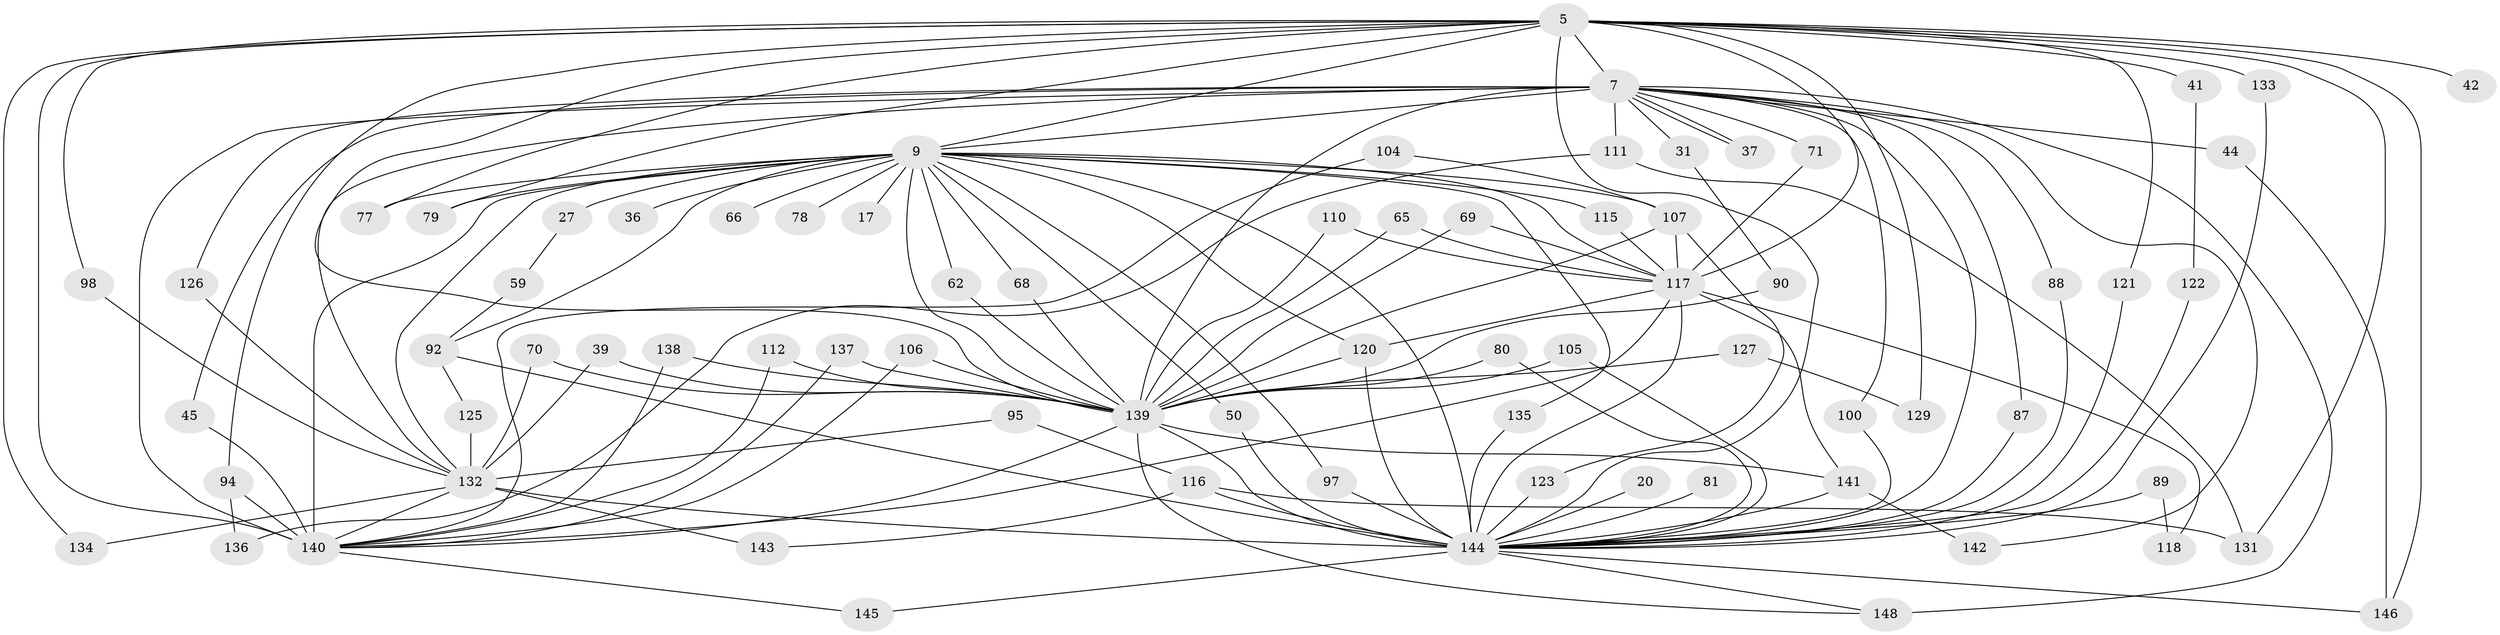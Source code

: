 // original degree distribution, {22: 0.02027027027027027, 29: 0.006756756756756757, 31: 0.006756756756756757, 21: 0.006756756756756757, 23: 0.006756756756756757, 27: 0.006756756756756757, 28: 0.006756756756756757, 18: 0.006756756756756757, 5: 0.04054054054054054, 4: 0.11486486486486487, 6: 0.013513513513513514, 10: 0.006756756756756757, 3: 0.1891891891891892, 2: 0.5405405405405406, 7: 0.013513513513513514, 13: 0.006756756756756757, 8: 0.006756756756756757}
// Generated by graph-tools (version 1.1) at 2025/46/03/09/25 04:46:38]
// undirected, 74 vertices, 146 edges
graph export_dot {
graph [start="1"]
  node [color=gray90,style=filled];
  5 [super="+2"];
  7 [super="+6"];
  9 [super="+4"];
  17;
  20;
  27;
  31;
  36;
  37;
  39;
  41;
  42;
  44;
  45;
  50;
  59;
  62;
  65;
  66;
  68;
  69;
  70;
  71;
  77;
  78;
  79;
  80;
  81;
  87;
  88;
  89;
  90;
  92 [super="+16+72"];
  94 [super="+52"];
  95;
  97;
  98;
  100;
  104;
  105;
  106;
  107 [super="+12+22"];
  110;
  111 [super="+101"];
  112;
  115;
  116 [super="+21"];
  117 [super="+57+102+74"];
  118;
  120 [super="+86"];
  121;
  122;
  123;
  125;
  126;
  127 [super="+124"];
  129;
  131 [super="+93"];
  132 [super="+34+128"];
  133 [super="+114"];
  134;
  135;
  136;
  137;
  138;
  139 [super="+84+73+85+109"];
  140 [super="+130+113"];
  141 [super="+60"];
  142;
  143;
  144 [super="+108+99+8"];
  145;
  146 [super="+47"];
  148 [super="+147"];
  5 -- 7 [weight=4];
  5 -- 9 [weight=4];
  5 -- 41 [weight=2];
  5 -- 42 [weight=2];
  5 -- 79;
  5 -- 129;
  5 -- 134;
  5 -- 133 [weight=3];
  5 -- 77;
  5 -- 98;
  5 -- 121;
  5 -- 139 [weight=8];
  5 -- 146;
  5 -- 94;
  5 -- 131;
  5 -- 117 [weight=5];
  5 -- 140;
  5 -- 144 [weight=4];
  7 -- 9 [weight=4];
  7 -- 31 [weight=2];
  7 -- 37;
  7 -- 37;
  7 -- 44 [weight=2];
  7 -- 71;
  7 -- 88;
  7 -- 111 [weight=3];
  7 -- 126;
  7 -- 142;
  7 -- 139 [weight=9];
  7 -- 148 [weight=2];
  7 -- 87;
  7 -- 100;
  7 -- 45;
  7 -- 132;
  7 -- 140 [weight=2];
  7 -- 144 [weight=4];
  9 -- 17 [weight=2];
  9 -- 27 [weight=2];
  9 -- 36 [weight=2];
  9 -- 50;
  9 -- 62;
  9 -- 66 [weight=2];
  9 -- 97;
  9 -- 135;
  9 -- 68;
  9 -- 77;
  9 -- 78;
  9 -- 79;
  9 -- 115;
  9 -- 117;
  9 -- 107 [weight=2];
  9 -- 92 [weight=3];
  9 -- 132 [weight=3];
  9 -- 144 [weight=5];
  9 -- 140 [weight=8];
  9 -- 139 [weight=6];
  9 -- 120;
  20 -- 144 [weight=2];
  27 -- 59;
  31 -- 90;
  39 -- 139;
  39 -- 132;
  41 -- 122;
  44 -- 146;
  45 -- 140;
  50 -- 144;
  59 -- 92;
  62 -- 139;
  65 -- 117;
  65 -- 139;
  68 -- 139;
  69 -- 117;
  69 -- 139;
  70 -- 139;
  70 -- 132;
  71 -- 117;
  80 -- 139;
  80 -- 144;
  81 -- 144 [weight=2];
  87 -- 144;
  88 -- 144;
  89 -- 118;
  89 -- 144 [weight=2];
  90 -- 139;
  92 -- 125;
  92 -- 144;
  94 -- 136;
  94 -- 140 [weight=3];
  95 -- 116;
  95 -- 132;
  97 -- 144;
  98 -- 132;
  100 -- 144;
  104 -- 107;
  104 -- 140;
  105 -- 139;
  105 -- 144;
  106 -- 140;
  106 -- 139;
  107 -- 123;
  107 -- 117;
  107 -- 139 [weight=2];
  110 -- 117;
  110 -- 139;
  111 -- 136;
  111 -- 131;
  112 -- 140;
  112 -- 139;
  115 -- 117;
  116 -- 143;
  116 -- 131;
  116 -- 144 [weight=4];
  117 -- 118;
  117 -- 140;
  117 -- 144 [weight=2];
  117 -- 141;
  117 -- 120 [weight=2];
  120 -- 144;
  120 -- 139;
  121 -- 144;
  122 -- 144;
  123 -- 144;
  125 -- 132;
  126 -- 132;
  127 -- 139 [weight=3];
  127 -- 129;
  132 -- 134;
  132 -- 143;
  132 -- 140;
  132 -- 144 [weight=4];
  133 -- 144;
  135 -- 144;
  137 -- 139;
  137 -- 140;
  138 -- 139;
  138 -- 140;
  139 -- 140 [weight=2];
  139 -- 141;
  139 -- 144 [weight=10];
  139 -- 148;
  140 -- 145;
  141 -- 144 [weight=2];
  141 -- 142;
  144 -- 145;
  144 -- 146;
  144 -- 148;
}
